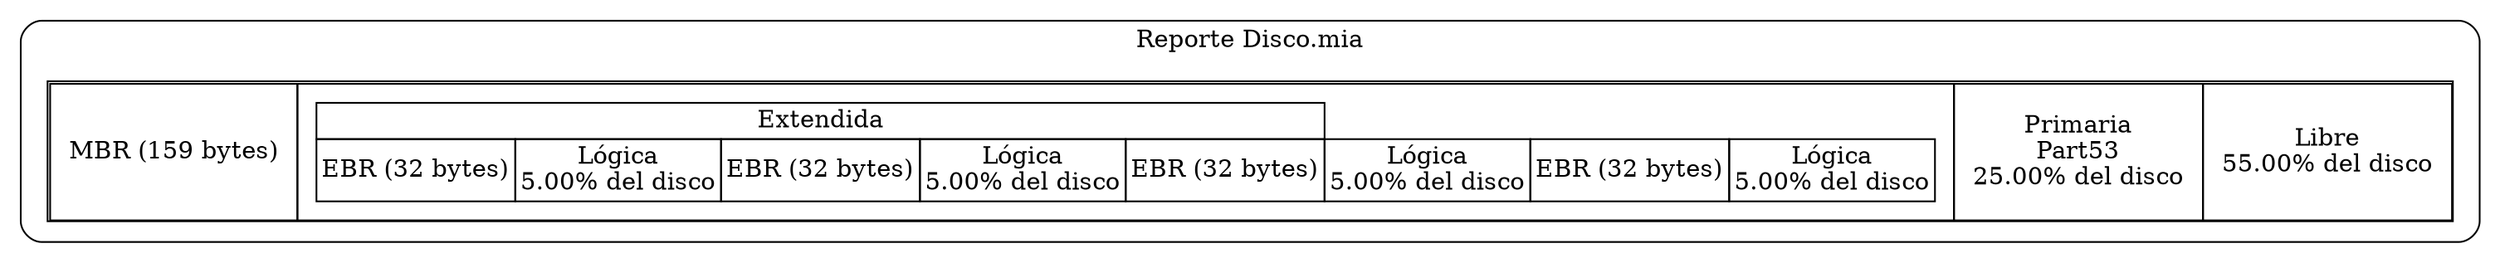 digraph G {
	node [shape=none];
	graph [splines=false];
	subgraph cluster_disk {
		label="Reporte Disco.mia";
		style=rounded;
		color=black;
		table [label=<
			<TABLE BORDER="1" CELLBORDER="1" CELLSPACING="0" CELLPADDING="10">
			<TR>
			<TD>MBR (159 bytes)</TD>
			<TD>
				<TABLE BORDER="0" CELLBORDER="1" CELLSPACING="0">
				<TR><TD COLSPAN="5">Extendida</TD></TR>
				<TR>
				<TD>EBR (32 bytes)</TD>
				<TD>Lógica<br/>5.00% del disco</TD>
				<TD>EBR (32 bytes)</TD>
				<TD>Lógica<br/>5.00% del disco</TD>
				<TD>EBR (32 bytes)</TD>
				<TD>Lógica<br/>5.00% del disco</TD>
				<TD>EBR (32 bytes)</TD>
				<TD>Lógica<br/>5.00% del disco</TD>
				</TR>
				</TABLE>
			</TD>
			<TD>Primaria<br/>Part53<br/>25.00% del disco</TD>
			<TD>Libre<br/>55.00% del disco</TD>
			</TR>
			</TABLE>
>];
	}
}
